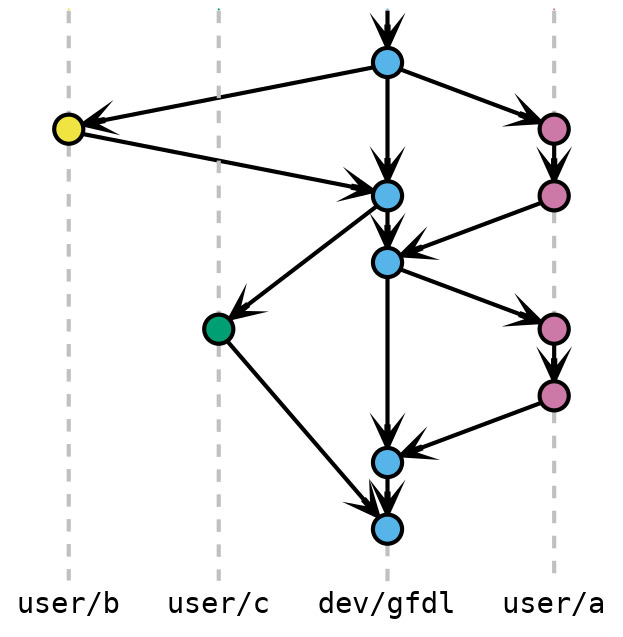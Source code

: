 digraph git_no_ff {
    rankdir="TB"
    nodesep=0.2
    ranksep=0.25
    outputorder=edgesfirst

    // Global settings
    node [
        style=filled
        color="black"
        fontname="Inconsolata"
        fontcolor=black
    ]
    edge [
        arrowhead=vee
        color="black"
        penwidth=2
    ]

    // Branch label nodes
    node [
        fixedsize=false
        penwidth=0
        fillcolor=none
        shape=none
        width=0
        height=0
        margin="0.05"
    ]
    subgraph {
        rank=sink
        me [label="dev/gfdl", group="main"]
    }
    subgraph {
        rank=sink
        ae [label="user/a", group="a"]
    }
    subgraph {
        rank=sink
        be [label="user/b", group="b"]
    }
    subgraph {
        rank=sink
        ce [label="user/c", group="c"]
    }

    // Commit nodes
    node [
        width=0.2
        height=0.2
        label=""
        shape=circle
        penwidth=2
    ]

    // main branch
    node [
        group="main"
        fillcolor="#56B4E9"
    ]
    m1 -> m2 -> m3 -> m4 -> m5
    subgraph {
        rank=source
        ms [label="", width=0, height=0, penwidth=0]
    }
    ms -> m1
    m5 -> me [color="gray", style=dashed, arrowhead=none]

    // user A
    node [
        group="a"
        fillcolor="#CC79A7"
    ]
    a1 -> a2
    a3 -> a4
    subgraph {
        rank=source
        as [label="", width=0, height=0, penwidth=0]
    }
    as -> a1 [color="gray", style=dashed, arrowhead=none]
    a2 -> a3 [color="gray", style=dashed, arrowhead=none]
    a4 -> ae [color="gray", style=dashed, arrowhead=none]

    // user B
    node [
        group="b"
        //fillcolor="#009E73"
        fillcolor="#F0E442" 
    ]
    b1
    subgraph {
        rank=source
        bs [label="", width=0, height=0, penwidth=0]
    }
    bs -> b1 -> be [color="gray", style=dashed, arrowhead=none]

    // user C
    node [
        group="c"
        fillcolor = "#009E73"
    ]
    c1
    subgraph {
        rank=source
        cs [label="", width=0, height=0, penwidth=0]
    }
    cs -> c1 -> ce [color="gray", style=dashed, arrowhead=none]

    // Branch interactions
    m1 -> a1
    m1 -> b1

    a2 -> m3
    a4 -> m4

    m2 -> c1
    m3 -> a3

    b1 -> m2
    
    c1 -> m5 
}
